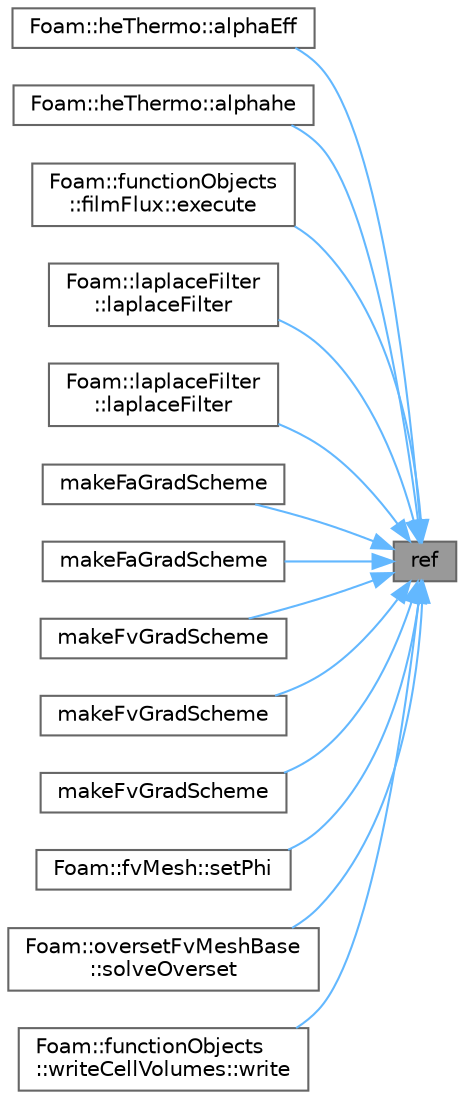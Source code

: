 digraph "ref"
{
 // LATEX_PDF_SIZE
  bgcolor="transparent";
  edge [fontname=Helvetica,fontsize=10,labelfontname=Helvetica,labelfontsize=10];
  node [fontname=Helvetica,fontsize=10,shape=box,height=0.2,width=0.4];
  rankdir="RL";
  Node1 [id="Node000001",label="ref",height=0.2,width=0.4,color="gray40", fillcolor="grey60", style="filled", fontcolor="black",tooltip=" "];
  Node1 -> Node2 [id="edge1_Node000001_Node000002",dir="back",color="steelblue1",style="solid",tooltip=" "];
  Node2 [id="Node000002",label="Foam::heThermo::alphaEff",height=0.2,width=0.4,color="grey40", fillcolor="white", style="filled",URL="$classFoam_1_1heThermo.html#a5ea092ef5d25113f75956fc17a8f88ef",tooltip=" "];
  Node1 -> Node3 [id="edge2_Node000001_Node000003",dir="back",color="steelblue1",style="solid",tooltip=" "];
  Node3 [id="Node000003",label="Foam::heThermo::alphahe",height=0.2,width=0.4,color="grey40", fillcolor="white", style="filled",URL="$classFoam_1_1heThermo.html#a5b3893e0c81ca105bf82122819610ed6",tooltip=" "];
  Node1 -> Node4 [id="edge3_Node000001_Node000004",dir="back",color="steelblue1",style="solid",tooltip=" "];
  Node4 [id="Node000004",label="Foam::functionObjects\l::filmFlux::execute",height=0.2,width=0.4,color="grey40", fillcolor="white", style="filled",URL="$classFoam_1_1functionObjects_1_1filmFlux.html#ae006844a02161d12182ab372ca5c257b",tooltip=" "];
  Node1 -> Node5 [id="edge4_Node000001_Node000005",dir="back",color="steelblue1",style="solid",tooltip=" "];
  Node5 [id="Node000005",label="Foam::laplaceFilter\l::laplaceFilter",height=0.2,width=0.4,color="grey40", fillcolor="white", style="filled",URL="$classFoam_1_1laplaceFilter.html#a73c551925f393eea411dfc657938bc1f",tooltip=" "];
  Node1 -> Node6 [id="edge5_Node000001_Node000006",dir="back",color="steelblue1",style="solid",tooltip=" "];
  Node6 [id="Node000006",label="Foam::laplaceFilter\l::laplaceFilter",height=0.2,width=0.4,color="grey40", fillcolor="white", style="filled",URL="$classFoam_1_1laplaceFilter.html#a87f186f0b5de562cf1f79251fec52491",tooltip=" "];
  Node1 -> Node7 [id="edge6_Node000001_Node000007",dir="back",color="steelblue1",style="solid",tooltip=" "];
  Node7 [id="Node000007",label="makeFaGradScheme",height=0.2,width=0.4,color="grey40", fillcolor="white", style="filled",URL="$edgeLimitedFaGrads_8C.html#a9711f3d0559ab4794360d02f415206f0",tooltip=" "];
  Node1 -> Node8 [id="edge7_Node000001_Node000008",dir="back",color="steelblue1",style="solid",tooltip=" "];
  Node8 [id="Node000008",label="makeFaGradScheme",height=0.2,width=0.4,color="grey40", fillcolor="white", style="filled",URL="$faceLimitedFaGrads_8C.html#ac9b3d8c0e6537191884ad1502eb5a6fa",tooltip=" "];
  Node1 -> Node9 [id="edge8_Node000001_Node000009",dir="back",color="steelblue1",style="solid",tooltip=" "];
  Node9 [id="Node000009",label="makeFvGradScheme",height=0.2,width=0.4,color="grey40", fillcolor="white", style="filled",URL="$cellMDLimitedGrads_8C.html#a8f8e7fd90ee8e5d3e5a83dd18cd780bc",tooltip=" "];
  Node1 -> Node10 [id="edge9_Node000001_Node000010",dir="back",color="steelblue1",style="solid",tooltip=" "];
  Node10 [id="Node000010",label="makeFvGradScheme",height=0.2,width=0.4,color="grey40", fillcolor="white", style="filled",URL="$faceLimitedGrads_8C.html#a155516fcb38d26cef8693651c981a128",tooltip=" "];
  Node1 -> Node11 [id="edge10_Node000001_Node000011",dir="back",color="steelblue1",style="solid",tooltip=" "];
  Node11 [id="Node000011",label="makeFvGradScheme",height=0.2,width=0.4,color="grey40", fillcolor="white", style="filled",URL="$faceMDLimitedGrads_8C.html#ac338afe26d1f34512fd7c661469921ed",tooltip=" "];
  Node1 -> Node12 [id="edge11_Node000001_Node000012",dir="back",color="steelblue1",style="solid",tooltip=" "];
  Node12 [id="Node000012",label="Foam::fvMesh::setPhi",height=0.2,width=0.4,color="grey40", fillcolor="white", style="filled",URL="$classFoam_1_1fvMesh.html#ae52d937e8c4c747e249577ac16ace0f0",tooltip=" "];
  Node1 -> Node13 [id="edge12_Node000001_Node000013",dir="back",color="steelblue1",style="solid",tooltip=" "];
  Node13 [id="Node000013",label="Foam::oversetFvMeshBase\l::solveOverset",height=0.2,width=0.4,color="grey40", fillcolor="white", style="filled",URL="$classFoam_1_1oversetFvMeshBase.html#a6d2e5e142da53a259f74d242025b06e4",tooltip=" "];
  Node1 -> Node14 [id="edge13_Node000001_Node000014",dir="back",color="steelblue1",style="solid",tooltip=" "];
  Node14 [id="Node000014",label="Foam::functionObjects\l::writeCellVolumes::write",height=0.2,width=0.4,color="grey40", fillcolor="white", style="filled",URL="$classFoam_1_1functionObjects_1_1writeCellVolumes.html#ae8f6374e29a250261b3979bbd6e5cb40",tooltip=" "];
}
